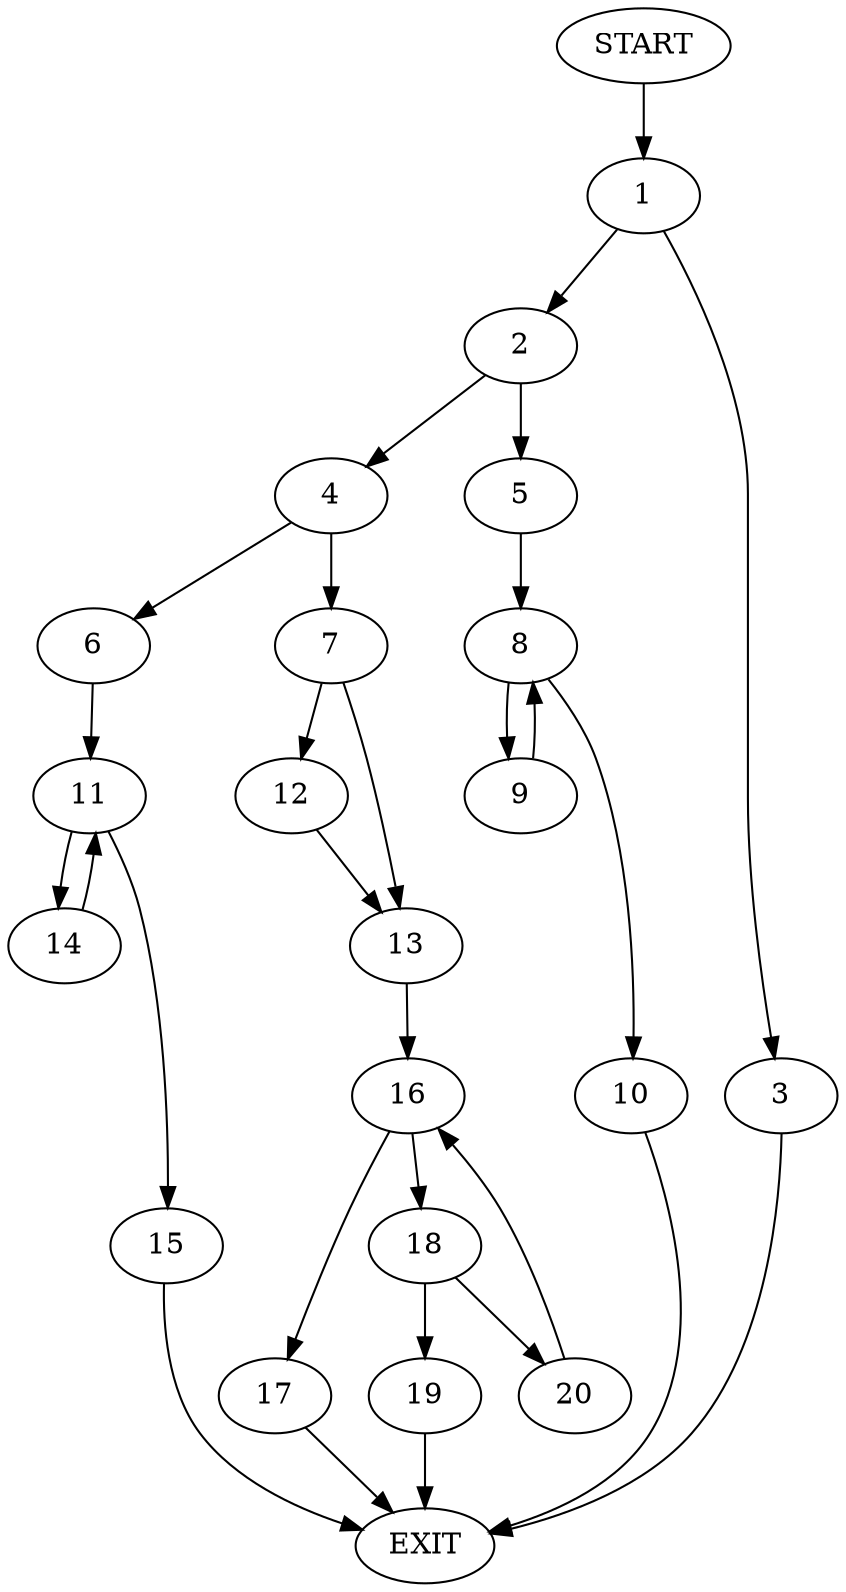 digraph {
0 [label="START"]
21 [label="EXIT"]
0 -> 1
1 -> 2
1 -> 3
2 -> 4
2 -> 5
3 -> 21
4 -> 6
4 -> 7
5 -> 8
8 -> 9
8 -> 10
9 -> 8
10 -> 21
6 -> 11
7 -> 12
7 -> 13
11 -> 14
11 -> 15
15 -> 21
14 -> 11
12 -> 13
13 -> 16
16 -> 17
16 -> 18
18 -> 19
18 -> 20
17 -> 21
20 -> 16
19 -> 21
}
